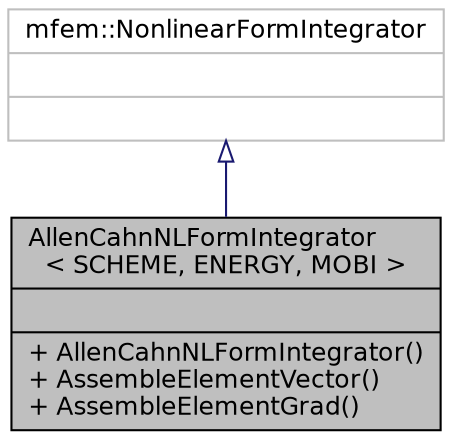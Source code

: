 digraph "AllenCahnNLFormIntegrator&lt; SCHEME, ENERGY, MOBI &gt;"
{
  bgcolor="transparent";
  edge [fontname="Helvetica",fontsize="12",labelfontname="Helvetica",labelfontsize="12"];
  node [fontname="Helvetica",fontsize="12",shape=record];
  Node2 [label="{AllenCahnNLFormIntegrator\l\< SCHEME, ENERGY, MOBI \>\n||+ AllenCahnNLFormIntegrator()\l+ AssembleElementVector()\l+ AssembleElementGrad()\l}",height=0.2,width=0.4,color="black", fillcolor="grey75", style="filled", fontcolor="black"];
  Node3 -> Node2 [dir="back",color="midnightblue",fontsize="12",style="solid",arrowtail="onormal",fontname="Helvetica"];
  Node3 [label="{mfem::NonlinearFormIntegrator\n||}",height=0.2,width=0.4,color="grey75"];
}
